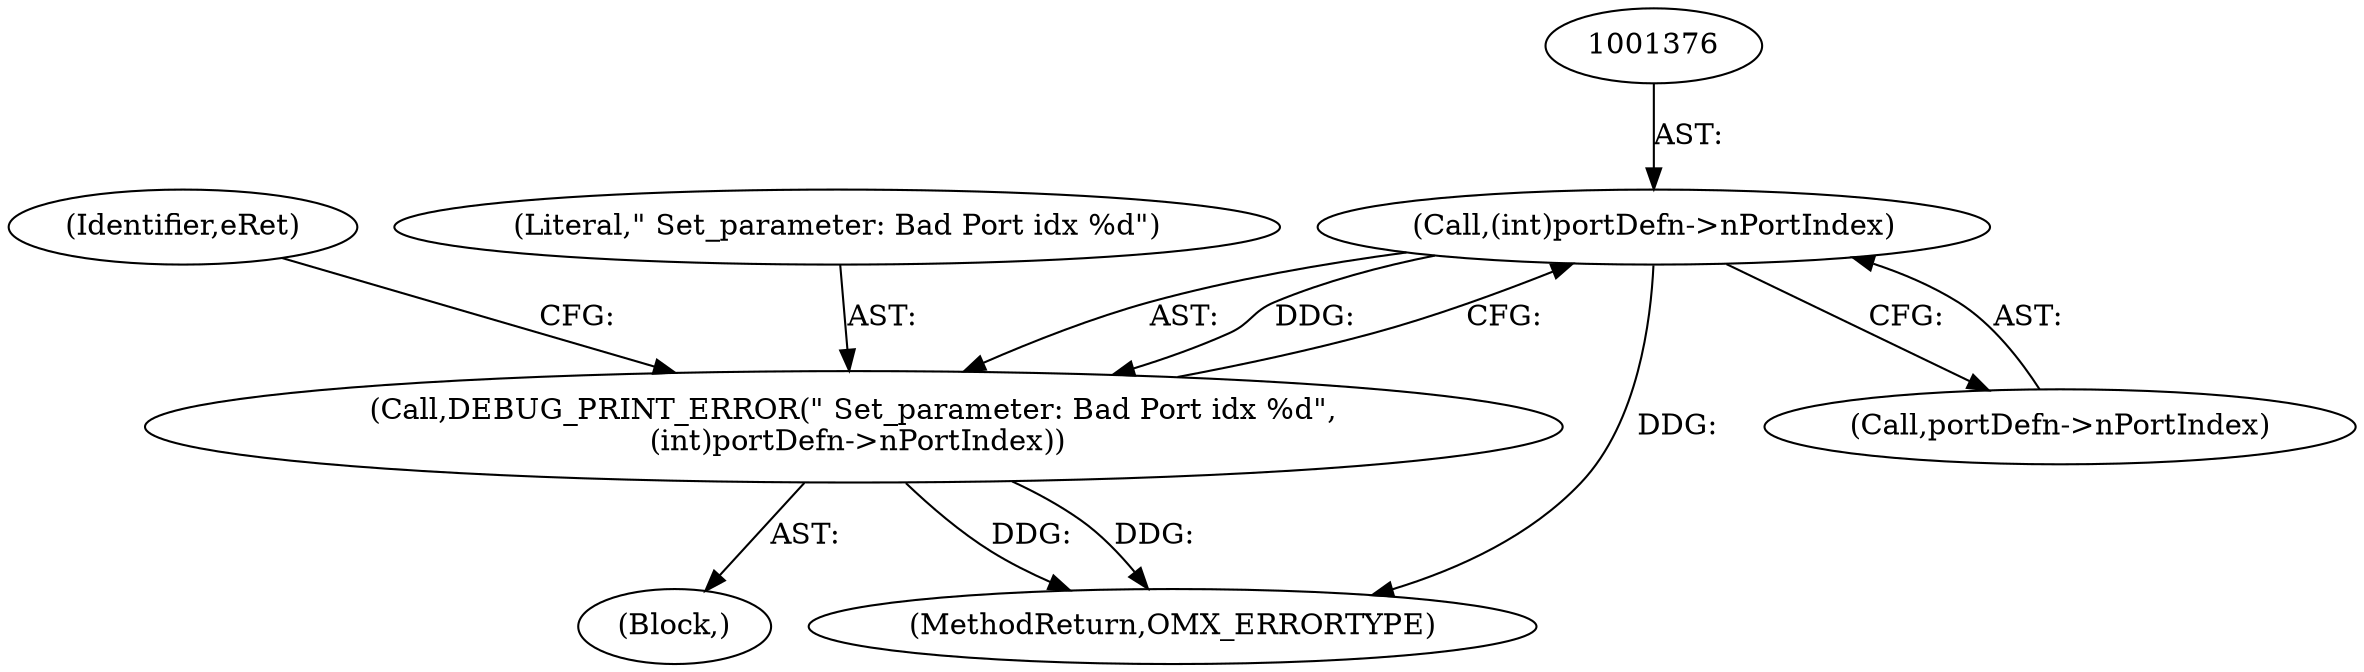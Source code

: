 digraph "0_Android_46e305be6e670a5a0041b0b4861122a0f1aabefa_2@pointer" {
"1001375" [label="(Call,(int)portDefn->nPortIndex)"];
"1001373" [label="(Call,DEBUG_PRINT_ERROR(\" Set_parameter: Bad Port idx %d\",\n (int)portDefn->nPortIndex))"];
"1001381" [label="(Identifier,eRet)"];
"1001372" [label="(Block,)"];
"1001375" [label="(Call,(int)portDefn->nPortIndex)"];
"1001373" [label="(Call,DEBUG_PRINT_ERROR(\" Set_parameter: Bad Port idx %d\",\n (int)portDefn->nPortIndex))"];
"1003158" [label="(MethodReturn,OMX_ERRORTYPE)"];
"1001377" [label="(Call,portDefn->nPortIndex)"];
"1001374" [label="(Literal,\" Set_parameter: Bad Port idx %d\")"];
"1001375" -> "1001373"  [label="AST: "];
"1001375" -> "1001377"  [label="CFG: "];
"1001376" -> "1001375"  [label="AST: "];
"1001377" -> "1001375"  [label="AST: "];
"1001373" -> "1001375"  [label="CFG: "];
"1001375" -> "1003158"  [label="DDG: "];
"1001375" -> "1001373"  [label="DDG: "];
"1001373" -> "1001372"  [label="AST: "];
"1001374" -> "1001373"  [label="AST: "];
"1001381" -> "1001373"  [label="CFG: "];
"1001373" -> "1003158"  [label="DDG: "];
"1001373" -> "1003158"  [label="DDG: "];
}

